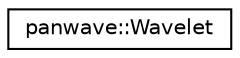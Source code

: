 digraph "Graphical Class Hierarchy"
{
  edge [fontname="Helvetica",fontsize="10",labelfontname="Helvetica",labelfontsize="10"];
  node [fontname="Helvetica",fontsize="10",shape=record];
  rankdir="LR";
  Node0 [label="panwave::Wavelet",height=0.2,width=0.4,color="black", fillcolor="white", style="filled",URL="$classpanwave_1_1Wavelet.html"];
}
